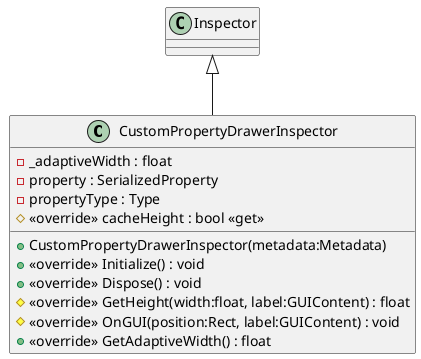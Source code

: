 @startuml
class CustomPropertyDrawerInspector {
    + CustomPropertyDrawerInspector(metadata:Metadata)
    + <<override>> Initialize() : void
    - _adaptiveWidth : float
    - property : SerializedProperty
    - propertyType : Type
    + <<override>> Dispose() : void
    # <<override>> GetHeight(width:float, label:GUIContent) : float
    # <<override>> cacheHeight : bool <<get>>
    # <<override>> OnGUI(position:Rect, label:GUIContent) : void
    + <<override>> GetAdaptiveWidth() : float
}
Inspector <|-- CustomPropertyDrawerInspector
@enduml
